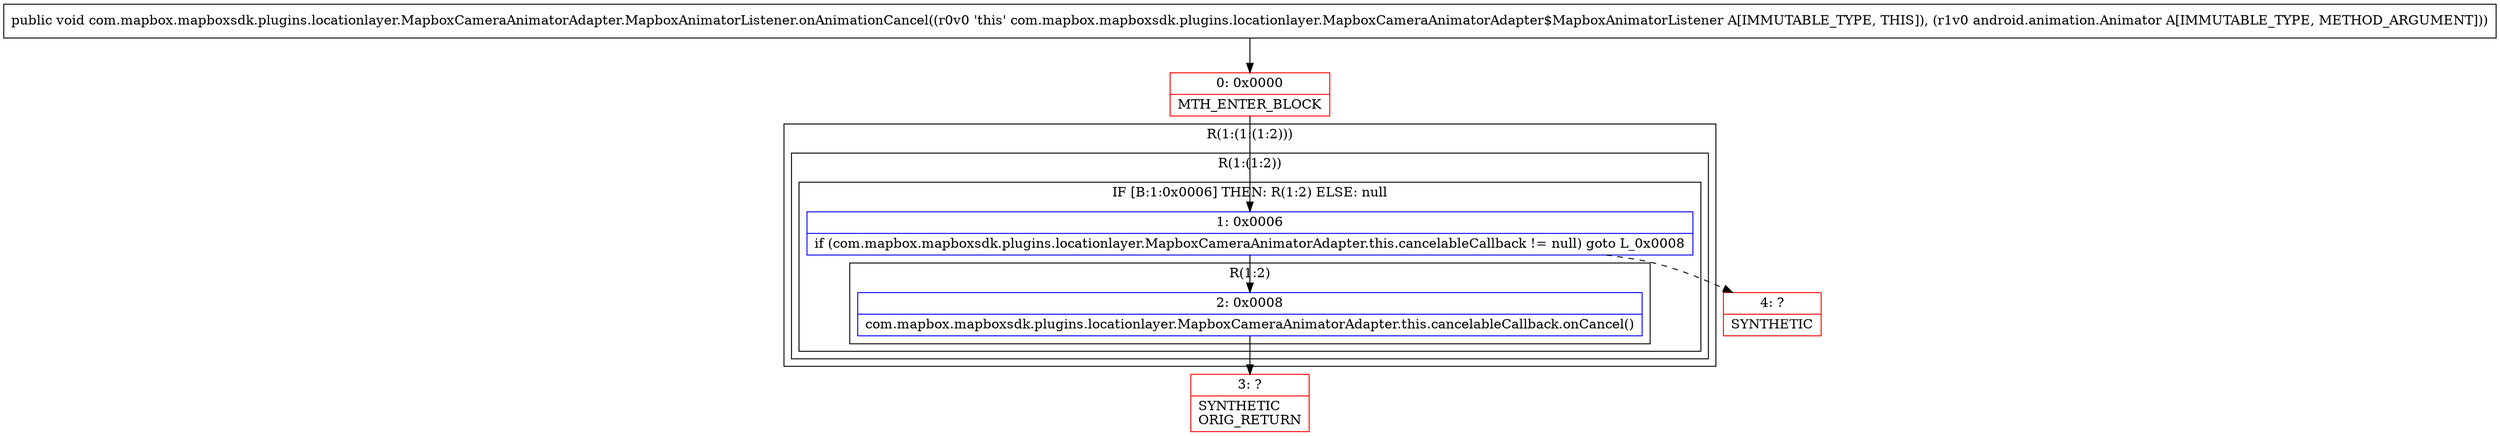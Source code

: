 digraph "CFG forcom.mapbox.mapboxsdk.plugins.locationlayer.MapboxCameraAnimatorAdapter.MapboxAnimatorListener.onAnimationCancel(Landroid\/animation\/Animator;)V" {
subgraph cluster_Region_1271204977 {
label = "R(1:(1:(1:2)))";
node [shape=record,color=blue];
subgraph cluster_Region_1959949506 {
label = "R(1:(1:2))";
node [shape=record,color=blue];
subgraph cluster_IfRegion_1609289516 {
label = "IF [B:1:0x0006] THEN: R(1:2) ELSE: null";
node [shape=record,color=blue];
Node_1 [shape=record,label="{1\:\ 0x0006|if (com.mapbox.mapboxsdk.plugins.locationlayer.MapboxCameraAnimatorAdapter.this.cancelableCallback != null) goto L_0x0008\l}"];
subgraph cluster_Region_765427463 {
label = "R(1:2)";
node [shape=record,color=blue];
Node_2 [shape=record,label="{2\:\ 0x0008|com.mapbox.mapboxsdk.plugins.locationlayer.MapboxCameraAnimatorAdapter.this.cancelableCallback.onCancel()\l}"];
}
}
}
}
Node_0 [shape=record,color=red,label="{0\:\ 0x0000|MTH_ENTER_BLOCK\l}"];
Node_3 [shape=record,color=red,label="{3\:\ ?|SYNTHETIC\lORIG_RETURN\l}"];
Node_4 [shape=record,color=red,label="{4\:\ ?|SYNTHETIC\l}"];
MethodNode[shape=record,label="{public void com.mapbox.mapboxsdk.plugins.locationlayer.MapboxCameraAnimatorAdapter.MapboxAnimatorListener.onAnimationCancel((r0v0 'this' com.mapbox.mapboxsdk.plugins.locationlayer.MapboxCameraAnimatorAdapter$MapboxAnimatorListener A[IMMUTABLE_TYPE, THIS]), (r1v0 android.animation.Animator A[IMMUTABLE_TYPE, METHOD_ARGUMENT])) }"];
MethodNode -> Node_0;
Node_1 -> Node_2;
Node_1 -> Node_4[style=dashed];
Node_2 -> Node_3;
Node_0 -> Node_1;
}

